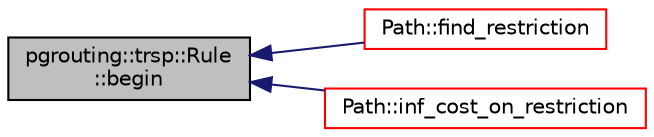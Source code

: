 digraph "pgrouting::trsp::Rule::begin"
{
  edge [fontname="Helvetica",fontsize="10",labelfontname="Helvetica",labelfontsize="10"];
  node [fontname="Helvetica",fontsize="10",shape=record];
  rankdir="LR";
  Node3 [label="pgrouting::trsp::Rule\l::begin",height=0.2,width=0.4,color="black", fillcolor="grey75", style="filled", fontcolor="black"];
  Node3 -> Node4 [dir="back",color="midnightblue",fontsize="10",style="solid",fontname="Helvetica"];
  Node4 [label="Path::find_restriction",height=0.2,width=0.4,color="red", fillcolor="white", style="filled",URL="$classPath.html#a98b4f4769d6dfa08de9efe13bfa604d3",tooltip="get the iterator of the path where the (restriction) rule starts "];
  Node3 -> Node8 [dir="back",color="midnightblue",fontsize="10",style="solid",fontname="Helvetica"];
  Node8 [label="Path::inf_cost_on_restriction",height=0.2,width=0.4,color="red", fillcolor="white", style="filled",URL="$classPath.html#aaf958c0083bb91143a36c25cda1ebeb4"];
}
